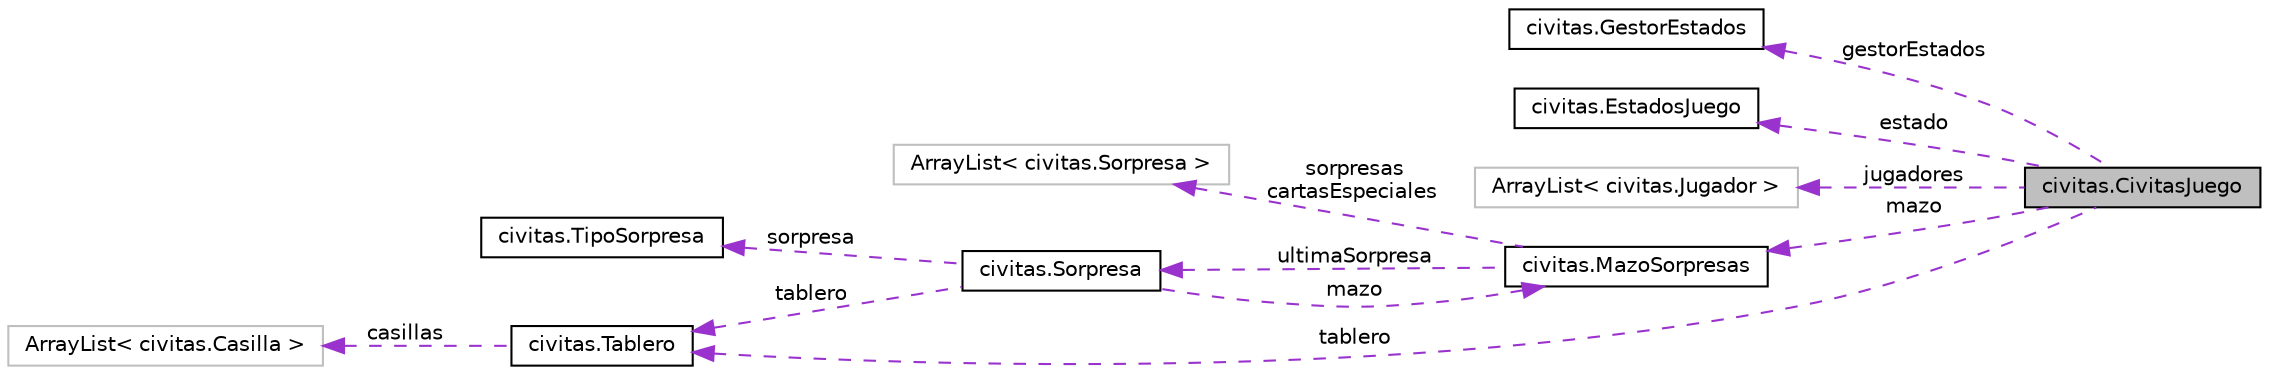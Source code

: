 digraph "civitas.CivitasJuego"
{
  edge [fontname="Helvetica",fontsize="10",labelfontname="Helvetica",labelfontsize="10"];
  node [fontname="Helvetica",fontsize="10",shape=record];
  rankdir="LR";
  Node1 [label="civitas.CivitasJuego",height=0.2,width=0.4,color="black", fillcolor="grey75", style="filled", fontcolor="black"];
  Node2 -> Node1 [dir="back",color="darkorchid3",fontsize="10",style="dashed",label=" gestorEstados" ];
  Node2 [label="civitas.GestorEstados",height=0.2,width=0.4,color="black", fillcolor="white", style="filled",URL="$classcivitas_1_1GestorEstados.html"];
  Node3 -> Node1 [dir="back",color="darkorchid3",fontsize="10",style="dashed",label=" estado" ];
  Node3 [label="civitas.EstadosJuego",height=0.2,width=0.4,color="black", fillcolor="white", style="filled",URL="$enumcivitas_1_1EstadosJuego.html"];
  Node4 -> Node1 [dir="back",color="darkorchid3",fontsize="10",style="dashed",label=" jugadores" ];
  Node4 [label="ArrayList\< civitas.Jugador \>",height=0.2,width=0.4,color="grey75", fillcolor="white", style="filled"];
  Node5 -> Node1 [dir="back",color="darkorchid3",fontsize="10",style="dashed",label=" tablero" ];
  Node5 [label="civitas.Tablero",height=0.2,width=0.4,color="black", fillcolor="white", style="filled",URL="$classcivitas_1_1Tablero.html",tooltip="Representa el tablero de juego imponiendo las restricciones existentes. "];
  Node6 -> Node5 [dir="back",color="darkorchid3",fontsize="10",style="dashed",label=" casillas" ];
  Node6 [label="ArrayList\< civitas.Casilla \>",height=0.2,width=0.4,color="grey75", fillcolor="white", style="filled"];
  Node7 -> Node1 [dir="back",color="darkorchid3",fontsize="10",style="dashed",label=" mazo" ];
  Node7 [label="civitas.MazoSorpresas",height=0.2,width=0.4,color="black", fillcolor="white", style="filled",URL="$classcivitas_1_1MazoSorpresas.html",tooltip="Además de almacenar las cartas, las instancias de esta clase velan por que el mazo se mantenga consis..."];
  Node8 -> Node7 [dir="back",color="darkorchid3",fontsize="10",style="dashed",label=" sorpresas\ncartasEspeciales" ];
  Node8 [label="ArrayList\< civitas.Sorpresa \>",height=0.2,width=0.4,color="grey75", fillcolor="white", style="filled"];
  Node9 -> Node7 [dir="back",color="darkorchid3",fontsize="10",style="dashed",label=" ultimaSorpresa" ];
  Node9 [label="civitas.Sorpresa",height=0.2,width=0.4,color="black", fillcolor="white", style="filled",URL="$classcivitas_1_1Sorpresa.html"];
  Node10 -> Node9 [dir="back",color="darkorchid3",fontsize="10",style="dashed",label=" sorpresa" ];
  Node10 [label="civitas.TipoSorpresa",height=0.2,width=0.4,color="black", fillcolor="white", style="filled",URL="$enumcivitas_1_1TipoSorpresa.html"];
  Node5 -> Node9 [dir="back",color="darkorchid3",fontsize="10",style="dashed",label=" tablero" ];
  Node7 -> Node9 [dir="back",color="darkorchid3",fontsize="10",style="dashed",label=" mazo" ];
}
